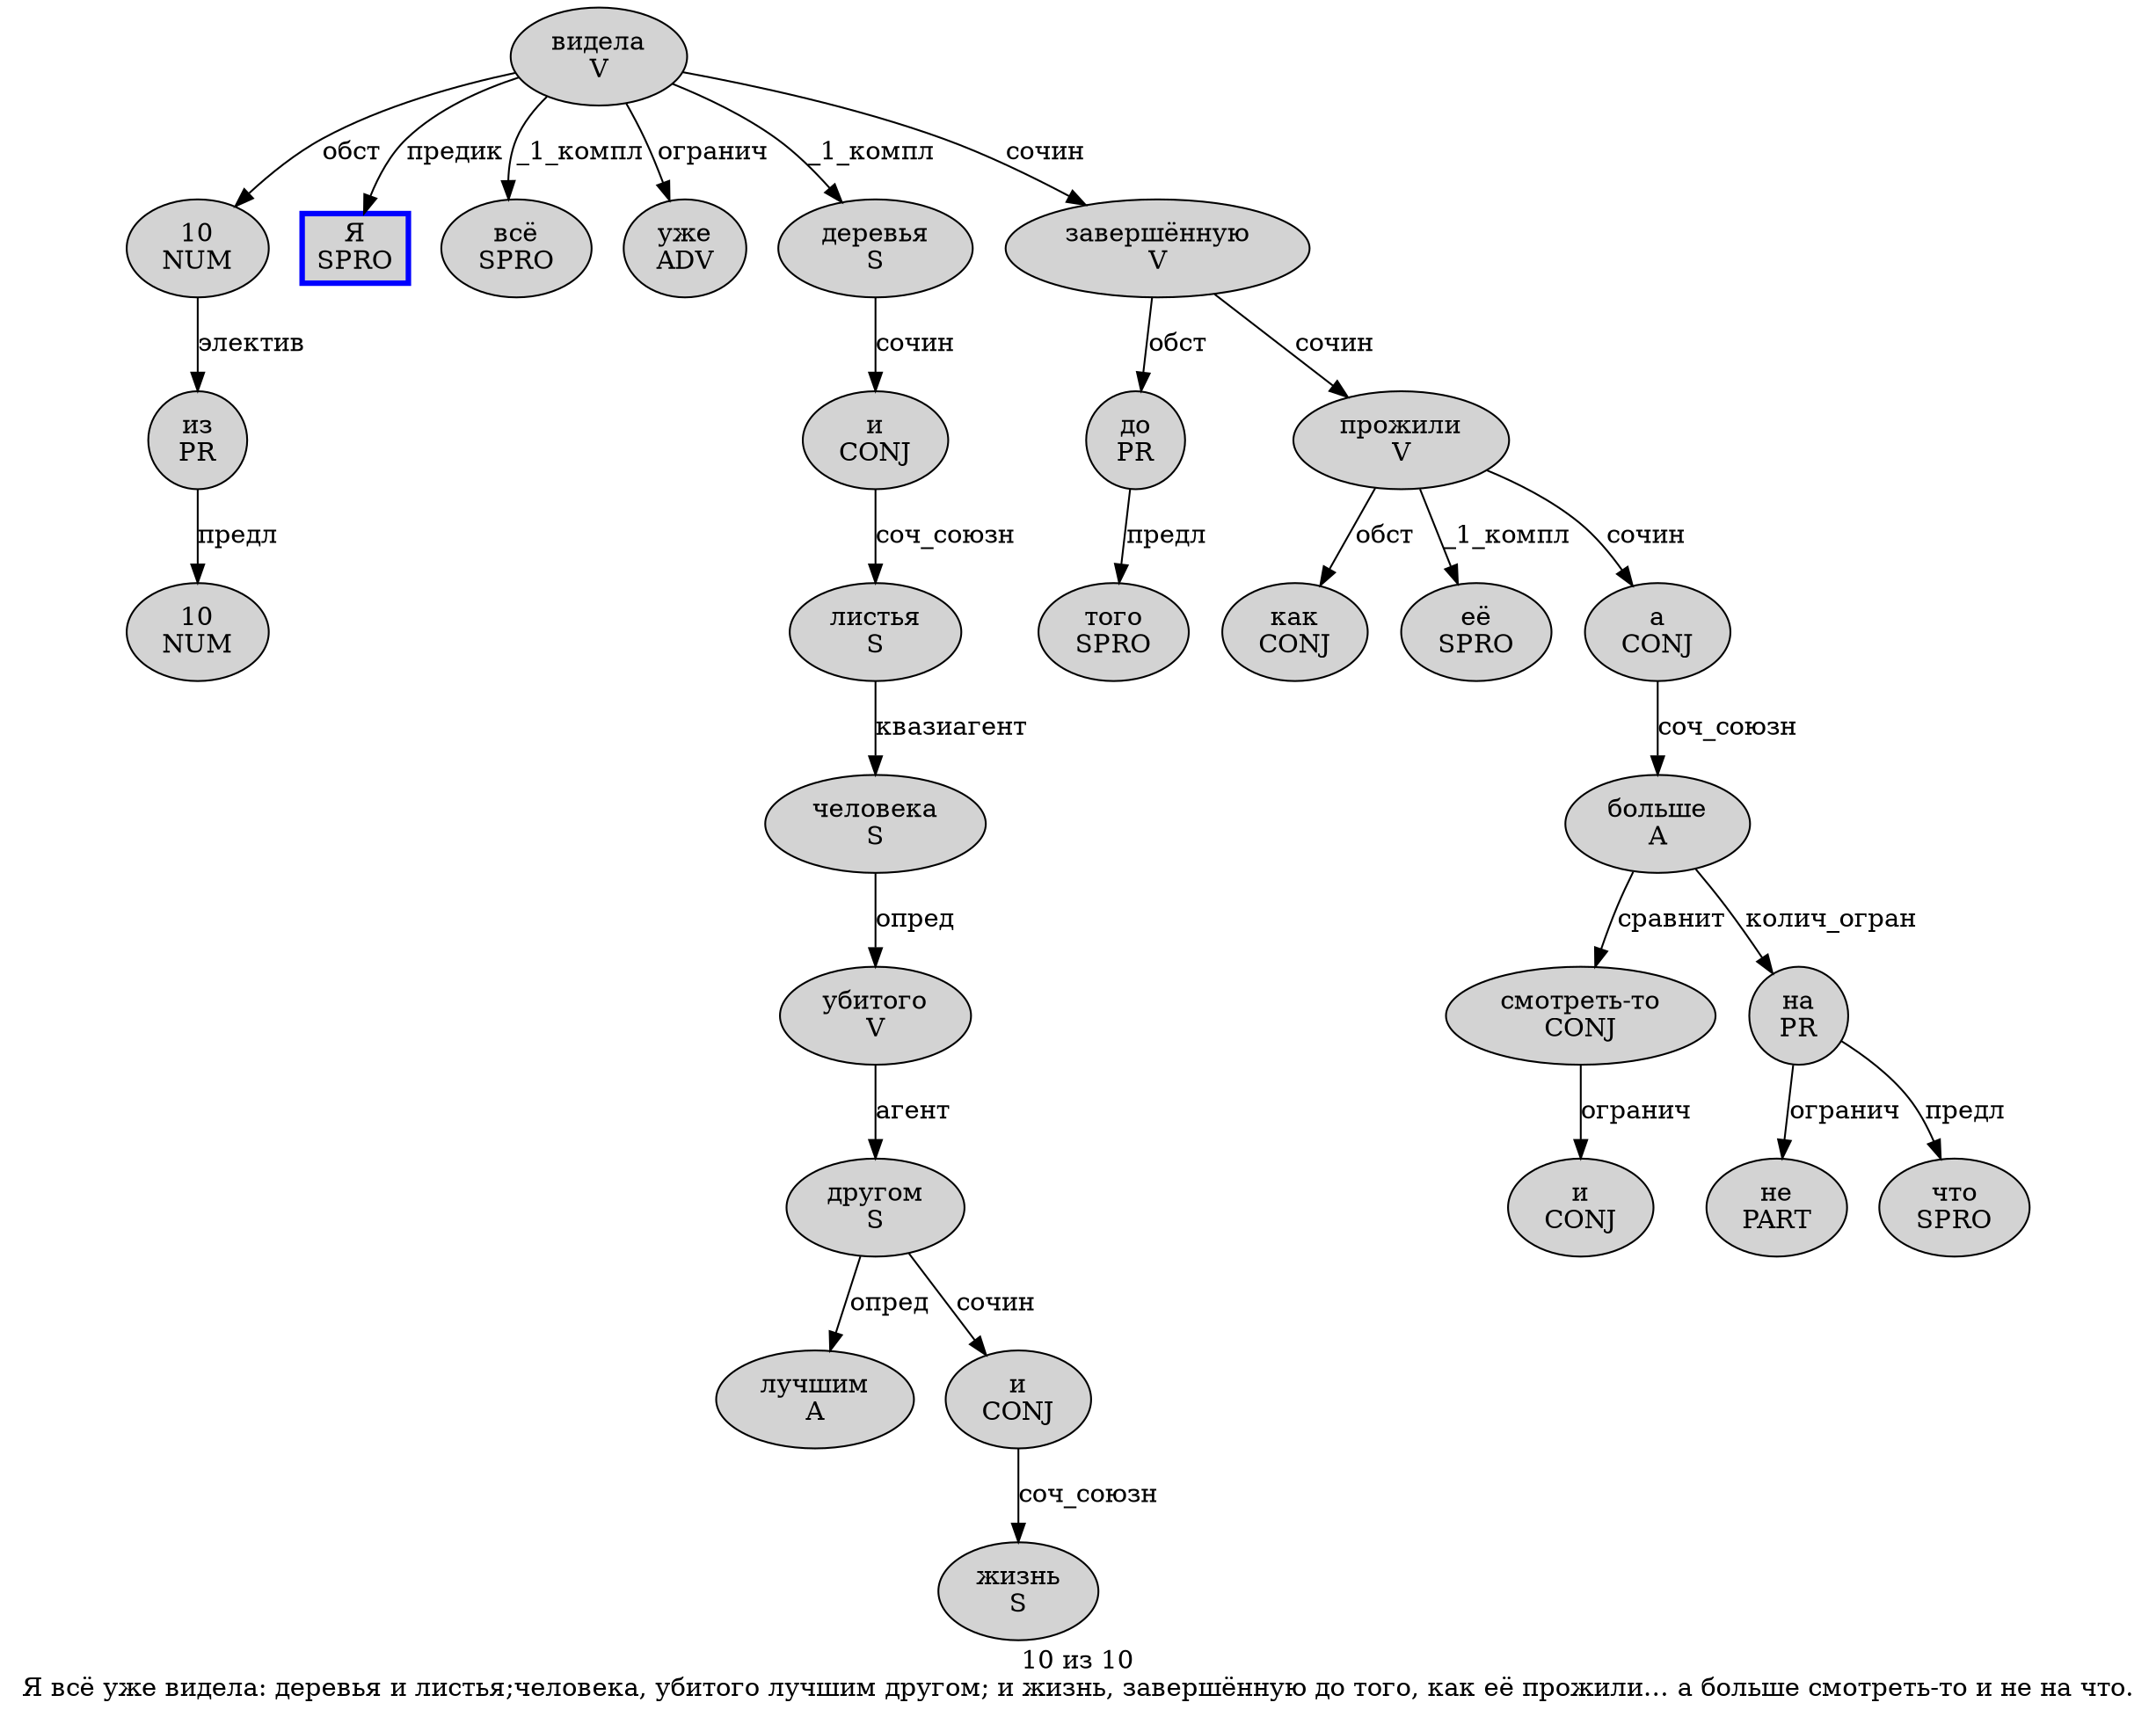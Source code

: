 digraph SENTENCE_139 {
	graph [label="10 из 10
Я всё уже видела: деревья и листья;человека, убитого лучшим другом; и жизнь, завершённую до того, как её прожили… а больше смотреть-то и не на что."]
	node [style=filled]
		0 [label="10
NUM" color="" fillcolor=lightgray penwidth=1 shape=ellipse]
		1 [label="из
PR" color="" fillcolor=lightgray penwidth=1 shape=ellipse]
		2 [label="10
NUM" color="" fillcolor=lightgray penwidth=1 shape=ellipse]
		3 [label="Я
SPRO" color=blue fillcolor=lightgray penwidth=3 shape=box]
		4 [label="всё
SPRO" color="" fillcolor=lightgray penwidth=1 shape=ellipse]
		5 [label="уже
ADV" color="" fillcolor=lightgray penwidth=1 shape=ellipse]
		6 [label="видела
V" color="" fillcolor=lightgray penwidth=1 shape=ellipse]
		8 [label="деревья
S" color="" fillcolor=lightgray penwidth=1 shape=ellipse]
		9 [label="и
CONJ" color="" fillcolor=lightgray penwidth=1 shape=ellipse]
		10 [label="листья
S" color="" fillcolor=lightgray penwidth=1 shape=ellipse]
		12 [label="человека
S" color="" fillcolor=lightgray penwidth=1 shape=ellipse]
		14 [label="убитого
V" color="" fillcolor=lightgray penwidth=1 shape=ellipse]
		15 [label="лучшим
A" color="" fillcolor=lightgray penwidth=1 shape=ellipse]
		16 [label="другом
S" color="" fillcolor=lightgray penwidth=1 shape=ellipse]
		18 [label="и
CONJ" color="" fillcolor=lightgray penwidth=1 shape=ellipse]
		19 [label="жизнь
S" color="" fillcolor=lightgray penwidth=1 shape=ellipse]
		21 [label="завершённую
V" color="" fillcolor=lightgray penwidth=1 shape=ellipse]
		22 [label="до
PR" color="" fillcolor=lightgray penwidth=1 shape=ellipse]
		23 [label="того
SPRO" color="" fillcolor=lightgray penwidth=1 shape=ellipse]
		25 [label="как
CONJ" color="" fillcolor=lightgray penwidth=1 shape=ellipse]
		26 [label="её
SPRO" color="" fillcolor=lightgray penwidth=1 shape=ellipse]
		27 [label="прожили
V" color="" fillcolor=lightgray penwidth=1 shape=ellipse]
		29 [label="а
CONJ" color="" fillcolor=lightgray penwidth=1 shape=ellipse]
		30 [label="больше
A" color="" fillcolor=lightgray penwidth=1 shape=ellipse]
		31 [label="смотреть-то
CONJ" color="" fillcolor=lightgray penwidth=1 shape=ellipse]
		32 [label="и
CONJ" color="" fillcolor=lightgray penwidth=1 shape=ellipse]
		33 [label="не
PART" color="" fillcolor=lightgray penwidth=1 shape=ellipse]
		34 [label="на
PR" color="" fillcolor=lightgray penwidth=1 shape=ellipse]
		35 [label="что
SPRO" color="" fillcolor=lightgray penwidth=1 shape=ellipse]
			8 -> 9 [label="сочин"]
			6 -> 0 [label="обст"]
			6 -> 3 [label="предик"]
			6 -> 4 [label="_1_компл"]
			6 -> 5 [label="огранич"]
			6 -> 8 [label="_1_компл"]
			6 -> 21 [label="сочин"]
			34 -> 33 [label="огранич"]
			34 -> 35 [label="предл"]
			9 -> 10 [label="соч_союзн"]
			1 -> 2 [label="предл"]
			27 -> 25 [label="обст"]
			27 -> 26 [label="_1_компл"]
			27 -> 29 [label="сочин"]
			12 -> 14 [label="опред"]
			14 -> 16 [label="агент"]
			21 -> 22 [label="обст"]
			21 -> 27 [label="сочин"]
			22 -> 23 [label="предл"]
			18 -> 19 [label="соч_союзн"]
			29 -> 30 [label="соч_союзн"]
			16 -> 15 [label="опред"]
			16 -> 18 [label="сочин"]
			30 -> 31 [label="сравнит"]
			30 -> 34 [label="колич_огран"]
			10 -> 12 [label="квазиагент"]
			31 -> 32 [label="огранич"]
			0 -> 1 [label="электив"]
}